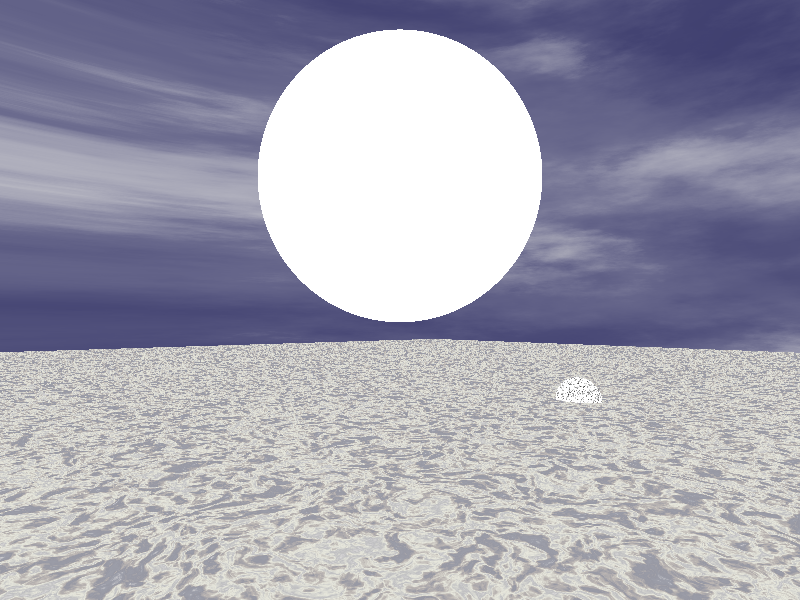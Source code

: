 //bounce ball
#version 3.7;

#include "colors.inc"
#include "textures.inc"
#include "glass.inc"
#include "metals.inc"
#include "golds.inc"
#include "stones.inc"
#include "woods.inc"
#include "shapes.inc"
#include "shapes2.inc"
#include "functions.inc"
#include "math.inc"
#include "transforms.inc"
#include "skies.inc"

global_settings {
  assumed_gamma 2.2
}

#declare ed = 120;
#declare fpi =2*pi;

#declare tick = clock;

camera {
	//location <-.2, 12, -11.2>
	location <-1.2+cos(tick*fpi*.3)*ed*(.7+tick)*.58,
		 		12+tick*60+(pow(.2,int(tick*100)))*14*int(tick*100)/2,
		  		sin(tick*fpi*.3)*ed*.8 -40>
	look_at <0, 26+sin(fpi*15/16*tick-fpi*3/16)*12, 0>
	angle 80
}

light_source { <100, 1000, -100> color rgb 1.6 }

// 空と霞
sky_sphere {
    S_Cloud5
}

#declare stone = union { 
	sphere{0 1.7  scale <1,1,.6>  translate <0,-.1,0.2>}
	sphere{0  .7  scale <1,1,.6> translate <0,-.3,0.15>}
	box   {0  .2  scale <1,1,.6>  translate <-.2,.1,0.2>}
    texture{ T_Stone15    
        normal { agate 0.25 scale 0.15 rotate<0,0,0> }
        finish { phong 1 } 
        rotate<0,0,0> scale 0.5 translate<0,0,0>
    } // end of texture 
}



object{
	stone 
	translate  <8,.2,12>
	scale 2
	rotate  y*-15
}
object{
	stone 
	translate  <5,0,-22>
	scale 2.4
	rotate  y*-25
}
object{
	stone 
	translate  <-8,.4,-28>
	scale 1.7
	rotate  y*9
}

/*plane {
	-y, 1
	texture {
	pigment { color rgb <.6,.8,.6> }
	}
}
*/
box{<-200,0,-200><200,0.1,200>
	         texture { T_Grnt9
                   //normal { agate 0.15 scale 0.15}
                   finish { phong 0.2 } 
                   scale 6
                 } // end of texture 
}/*
	 // scale your object first!!!
	 texture{ pigment{ brick color White                // color mortar
	                         color rgb<0.4,0,0>    // color brick
	                   brick_size <.8, 0.19, 0.4> // format in x ,y and z- direction 
	                   mortar 0.01                      // size of the mortar 
	                 } // end of pigment
	          normal {wrinkles 0.75 scale 0.01}
	          finish {ambient 0.15 diffuse 0.95 phong 0.2} 
	          scale 4
	          rotate<0,0,0>  translate<-0.01, 0.02,0.10>
	} // end of texture
}*/

#if (tick < .016)
	sphere{<0,30,0> 18 
		pigment{color Clear}
		finish { F_Glass1 }
		interior {I_Glass1 fade_color color rgb <.8,.8,1> caustics 0.88}
	}
#end

#declare BN = 100;
#declare pos = array [BN][3];
#declare vel = array [BN][3];
#declare col = array [BN];

#declare SD = seed(12889);
	
//#ifndef (BOUNCE_BALL)
//	#declare BOUNCE_BALL = 1;
	//#if (tick = 0)
	//#debug concat("DEBUG:BOUNCE_BALL :Value is:",str(tick*100,5,0),"\n")
	
	#for (i,0,BN-1)
		#declare pos[i][0] = (rand(SD)-.5)*18;
		#declare pos[i][2] = (rand(SD)-.5)*18;

		#declare pos[i][1] = rand(SD)*18+16;

		#declare vel[i][0] = (rand(SD)-.5)*1.8;
		#declare vel[i][2] = (rand(SD)-.5)*1.8;
		#declare vel[i][1] = (rand(SD)-.5)*4+1.5;
		
		#declare col[i] = color rgb<rand(SD),rand(SD),rand(SD)>;
	#end
	//#end
//#end

#declare tn = int(tick * 200);
#declare gravi = .18;

#for (i,0,BN-1)
	#for (tm,0,tn-1)
		#declare vel[i][1] =vel[i][1]-gravi;

		#declare pos[i][0] =pos[i][0]+vel[i][0];
		#declare pos[i][1] =pos[i][1]+vel[i][1];
		#declare pos[i][2] =pos[i][2]+vel[i][2];
	
		#if (pos[i][1]-1 <= 0 )
			#declare tv = ((pos[i][1]-1) / vel[i][1])*gravi;
			#declare vel[i][1] = vel[i][1] +tv;
			#declare pos[i][1] = pos[i][1] +tv;
			#declare pos[i][1] = abs(pos[i][1]-1)+1;
			#declare vel[i][1] = abs(vel[i][1])*.92;
			
			#declare vel[i][1] =vel[i][1]-tv;
			#declare pos[i][1] =pos[i][1]-tv;
		#end
	#end
	
	sphere{<pos[i][0],pos[i][1],pos[i][2]> , 1
		pigment{ col[i] }
		finish {ambient .6 specular .4}
	}
		
#end

